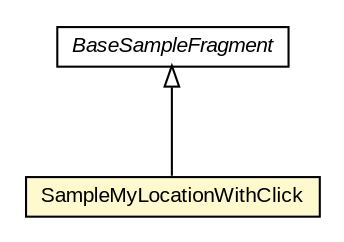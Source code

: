 #!/usr/local/bin/dot
#
# Class diagram 
# Generated by UMLGraph version R5_6-24-gf6e263 (http://www.umlgraph.org/)
#

digraph G {
	edge [fontname="arial",fontsize=10,labelfontname="arial",labelfontsize=10];
	node [fontname="arial",fontsize=10,shape=plaintext];
	nodesep=0.25;
	ranksep=0.5;
	// org.osmdroid.samplefragments.BaseSampleFragment
	c34775 [label=<<table title="org.osmdroid.samplefragments.BaseSampleFragment" border="0" cellborder="1" cellspacing="0" cellpadding="2" port="p" href="../BaseSampleFragment.html">
		<tr><td><table border="0" cellspacing="0" cellpadding="1">
<tr><td align="center" balign="center"><font face="arial italic"> BaseSampleFragment </font></td></tr>
		</table></td></tr>
		</table>>, URL="../BaseSampleFragment.html", fontname="arial", fontcolor="black", fontsize=10.0];
	// org.osmdroid.samplefragments.location.SampleMyLocationWithClick
	c34859 [label=<<table title="org.osmdroid.samplefragments.location.SampleMyLocationWithClick" border="0" cellborder="1" cellspacing="0" cellpadding="2" port="p" bgcolor="lemonChiffon" href="./SampleMyLocationWithClick.html">
		<tr><td><table border="0" cellspacing="0" cellpadding="1">
<tr><td align="center" balign="center"> SampleMyLocationWithClick </td></tr>
		</table></td></tr>
		</table>>, URL="./SampleMyLocationWithClick.html", fontname="arial", fontcolor="black", fontsize=10.0];
	//org.osmdroid.samplefragments.location.SampleMyLocationWithClick extends org.osmdroid.samplefragments.BaseSampleFragment
	c34775:p -> c34859:p [dir=back,arrowtail=empty];
}

